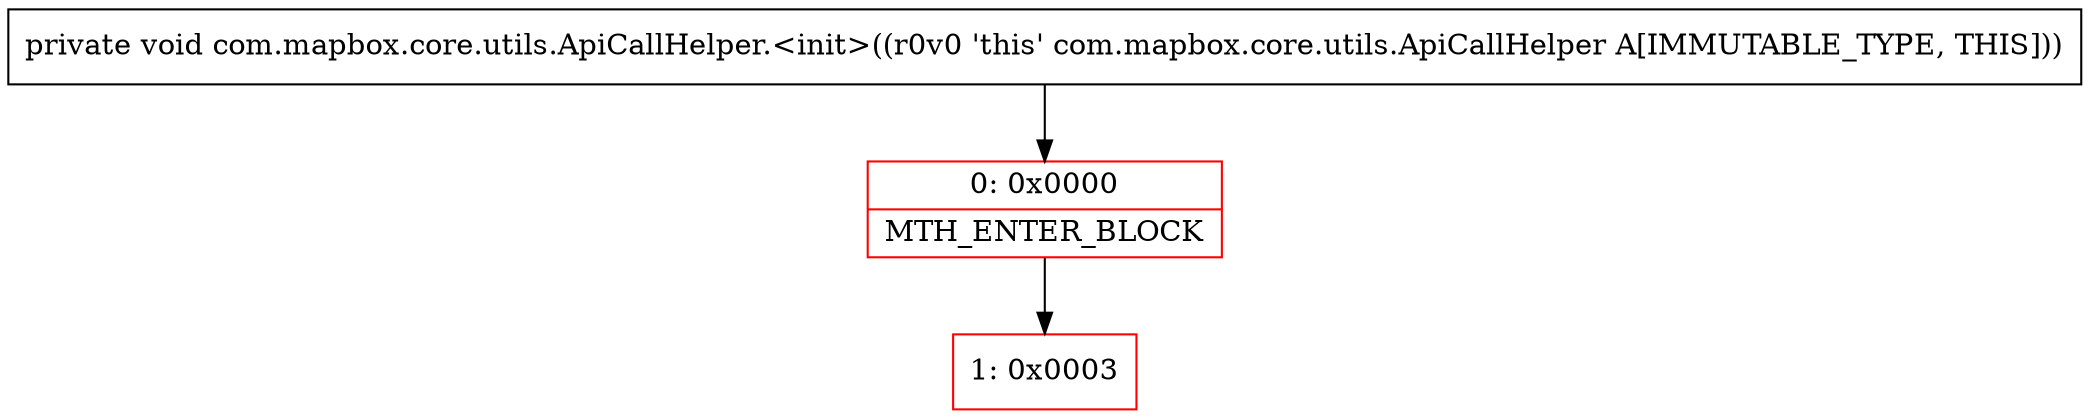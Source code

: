 digraph "CFG forcom.mapbox.core.utils.ApiCallHelper.\<init\>()V" {
subgraph cluster_Region_2082126399 {
label = "R(0)";
node [shape=record,color=blue];
}
Node_0 [shape=record,color=red,label="{0\:\ 0x0000|MTH_ENTER_BLOCK\l}"];
Node_1 [shape=record,color=red,label="{1\:\ 0x0003}"];
MethodNode[shape=record,label="{private void com.mapbox.core.utils.ApiCallHelper.\<init\>((r0v0 'this' com.mapbox.core.utils.ApiCallHelper A[IMMUTABLE_TYPE, THIS])) }"];
MethodNode -> Node_0;
Node_0 -> Node_1;
}

